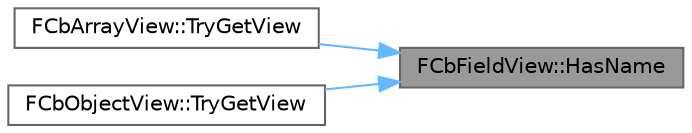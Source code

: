 digraph "FCbFieldView::HasName"
{
 // INTERACTIVE_SVG=YES
 // LATEX_PDF_SIZE
  bgcolor="transparent";
  edge [fontname=Helvetica,fontsize=10,labelfontname=Helvetica,labelfontsize=10];
  node [fontname=Helvetica,fontsize=10,shape=box,height=0.2,width=0.4];
  rankdir="RL";
  Node1 [id="Node000001",label="FCbFieldView::HasName",height=0.2,width=0.4,color="gray40", fillcolor="grey60", style="filled", fontcolor="black",tooltip="True if the field has a name."];
  Node1 -> Node2 [id="edge1_Node000001_Node000002",dir="back",color="steelblue1",style="solid",tooltip=" "];
  Node2 [id="Node000002",label="FCbArrayView::TryGetView",height=0.2,width=0.4,color="grey40", fillcolor="white", style="filled",URL="$d3/d79/classFCbArrayView.html#ad32ac184a0b7e27aaf6d62bebacd2cbc",tooltip="Try to get a view of the array as it would be serialized, such as by CopyTo."];
  Node1 -> Node3 [id="edge2_Node000001_Node000003",dir="back",color="steelblue1",style="solid",tooltip=" "];
  Node3 [id="Node000003",label="FCbObjectView::TryGetView",height=0.2,width=0.4,color="grey40", fillcolor="white", style="filled",URL="$dc/d1a/classFCbObjectView.html#ae6d9dfc0782ae93613f2f49f2e60207c",tooltip="Try to get a view of the object as it would be serialized, such as by CopyTo."];
}
